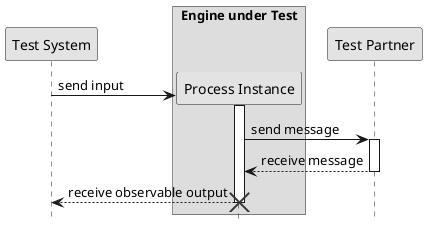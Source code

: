 @startuml

participant framework as "Test System"

box "Engine under Test"
	participant instance as "Process Instance"
end box

participant testpartner as "Test Partner"

create instance
framework as "Test System" -> instance  : send input
activate instance
instance  -> testpartner : send message
activate testpartner
testpartner --> instance : receive message
deactivate testpartner
instance --> framework : receive observable output
destroy instance

hide footbox

hide empty members
hide empty methods
hide circle

skinparam monochrome true
skinparam shadowing false
skinparam packageStyle rect
@enduml
